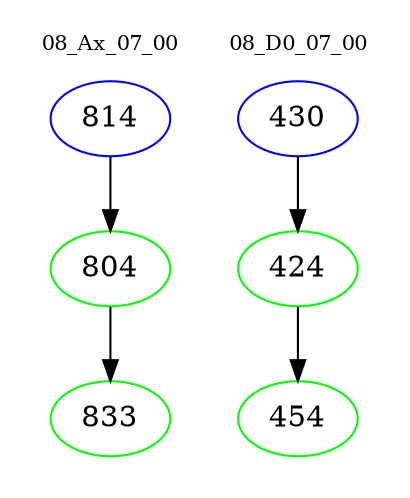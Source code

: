 digraph{
subgraph cluster_0 {
color = white
label = "08_Ax_07_00";
fontsize=10;
T0_814 [label="814", color="blue"]
T0_814 -> T0_804 [color="black"]
T0_804 [label="804", color="green"]
T0_804 -> T0_833 [color="black"]
T0_833 [label="833", color="green"]
}
subgraph cluster_1 {
color = white
label = "08_D0_07_00";
fontsize=10;
T1_430 [label="430", color="blue"]
T1_430 -> T1_424 [color="black"]
T1_424 [label="424", color="green"]
T1_424 -> T1_454 [color="black"]
T1_454 [label="454", color="green"]
}
}
